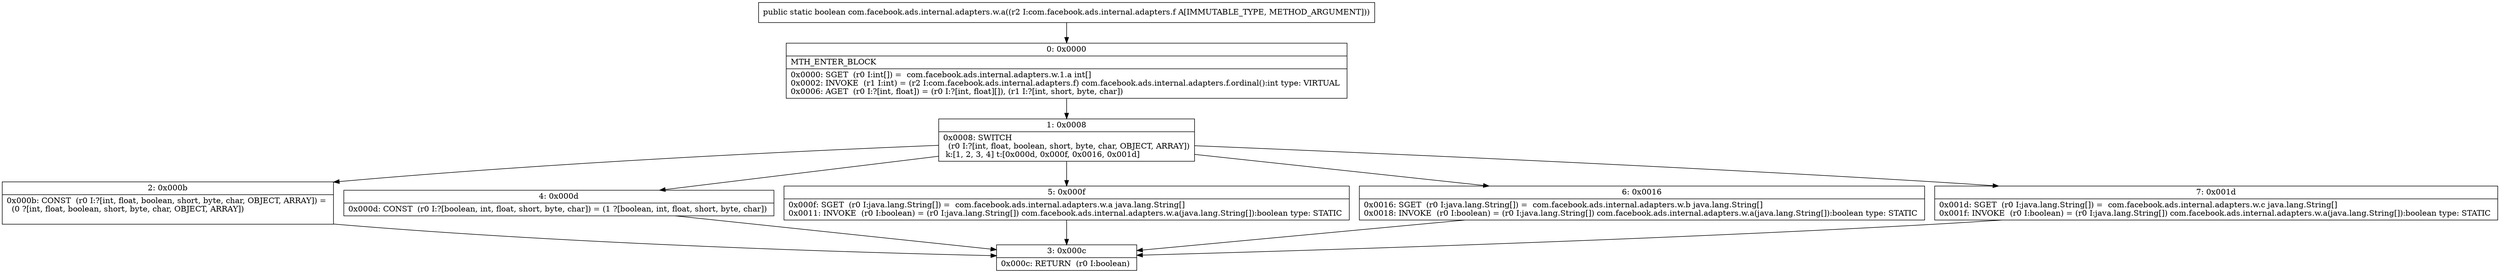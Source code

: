 digraph "CFG forcom.facebook.ads.internal.adapters.w.a(Lcom\/facebook\/ads\/internal\/adapters\/f;)Z" {
Node_0 [shape=record,label="{0\:\ 0x0000|MTH_ENTER_BLOCK\l|0x0000: SGET  (r0 I:int[]) =  com.facebook.ads.internal.adapters.w.1.a int[] \l0x0002: INVOKE  (r1 I:int) = (r2 I:com.facebook.ads.internal.adapters.f) com.facebook.ads.internal.adapters.f.ordinal():int type: VIRTUAL \l0x0006: AGET  (r0 I:?[int, float]) = (r0 I:?[int, float][]), (r1 I:?[int, short, byte, char]) \l}"];
Node_1 [shape=record,label="{1\:\ 0x0008|0x0008: SWITCH  \l  (r0 I:?[int, float, boolean, short, byte, char, OBJECT, ARRAY])\l k:[1, 2, 3, 4] t:[0x000d, 0x000f, 0x0016, 0x001d] \l}"];
Node_2 [shape=record,label="{2\:\ 0x000b|0x000b: CONST  (r0 I:?[int, float, boolean, short, byte, char, OBJECT, ARRAY]) = \l  (0 ?[int, float, boolean, short, byte, char, OBJECT, ARRAY])\l \l}"];
Node_3 [shape=record,label="{3\:\ 0x000c|0x000c: RETURN  (r0 I:boolean) \l}"];
Node_4 [shape=record,label="{4\:\ 0x000d|0x000d: CONST  (r0 I:?[boolean, int, float, short, byte, char]) = (1 ?[boolean, int, float, short, byte, char]) \l}"];
Node_5 [shape=record,label="{5\:\ 0x000f|0x000f: SGET  (r0 I:java.lang.String[]) =  com.facebook.ads.internal.adapters.w.a java.lang.String[] \l0x0011: INVOKE  (r0 I:boolean) = (r0 I:java.lang.String[]) com.facebook.ads.internal.adapters.w.a(java.lang.String[]):boolean type: STATIC \l}"];
Node_6 [shape=record,label="{6\:\ 0x0016|0x0016: SGET  (r0 I:java.lang.String[]) =  com.facebook.ads.internal.adapters.w.b java.lang.String[] \l0x0018: INVOKE  (r0 I:boolean) = (r0 I:java.lang.String[]) com.facebook.ads.internal.adapters.w.a(java.lang.String[]):boolean type: STATIC \l}"];
Node_7 [shape=record,label="{7\:\ 0x001d|0x001d: SGET  (r0 I:java.lang.String[]) =  com.facebook.ads.internal.adapters.w.c java.lang.String[] \l0x001f: INVOKE  (r0 I:boolean) = (r0 I:java.lang.String[]) com.facebook.ads.internal.adapters.w.a(java.lang.String[]):boolean type: STATIC \l}"];
MethodNode[shape=record,label="{public static boolean com.facebook.ads.internal.adapters.w.a((r2 I:com.facebook.ads.internal.adapters.f A[IMMUTABLE_TYPE, METHOD_ARGUMENT])) }"];
MethodNode -> Node_0;
Node_0 -> Node_1;
Node_1 -> Node_2;
Node_1 -> Node_4;
Node_1 -> Node_5;
Node_1 -> Node_6;
Node_1 -> Node_7;
Node_2 -> Node_3;
Node_4 -> Node_3;
Node_5 -> Node_3;
Node_6 -> Node_3;
Node_7 -> Node_3;
}

